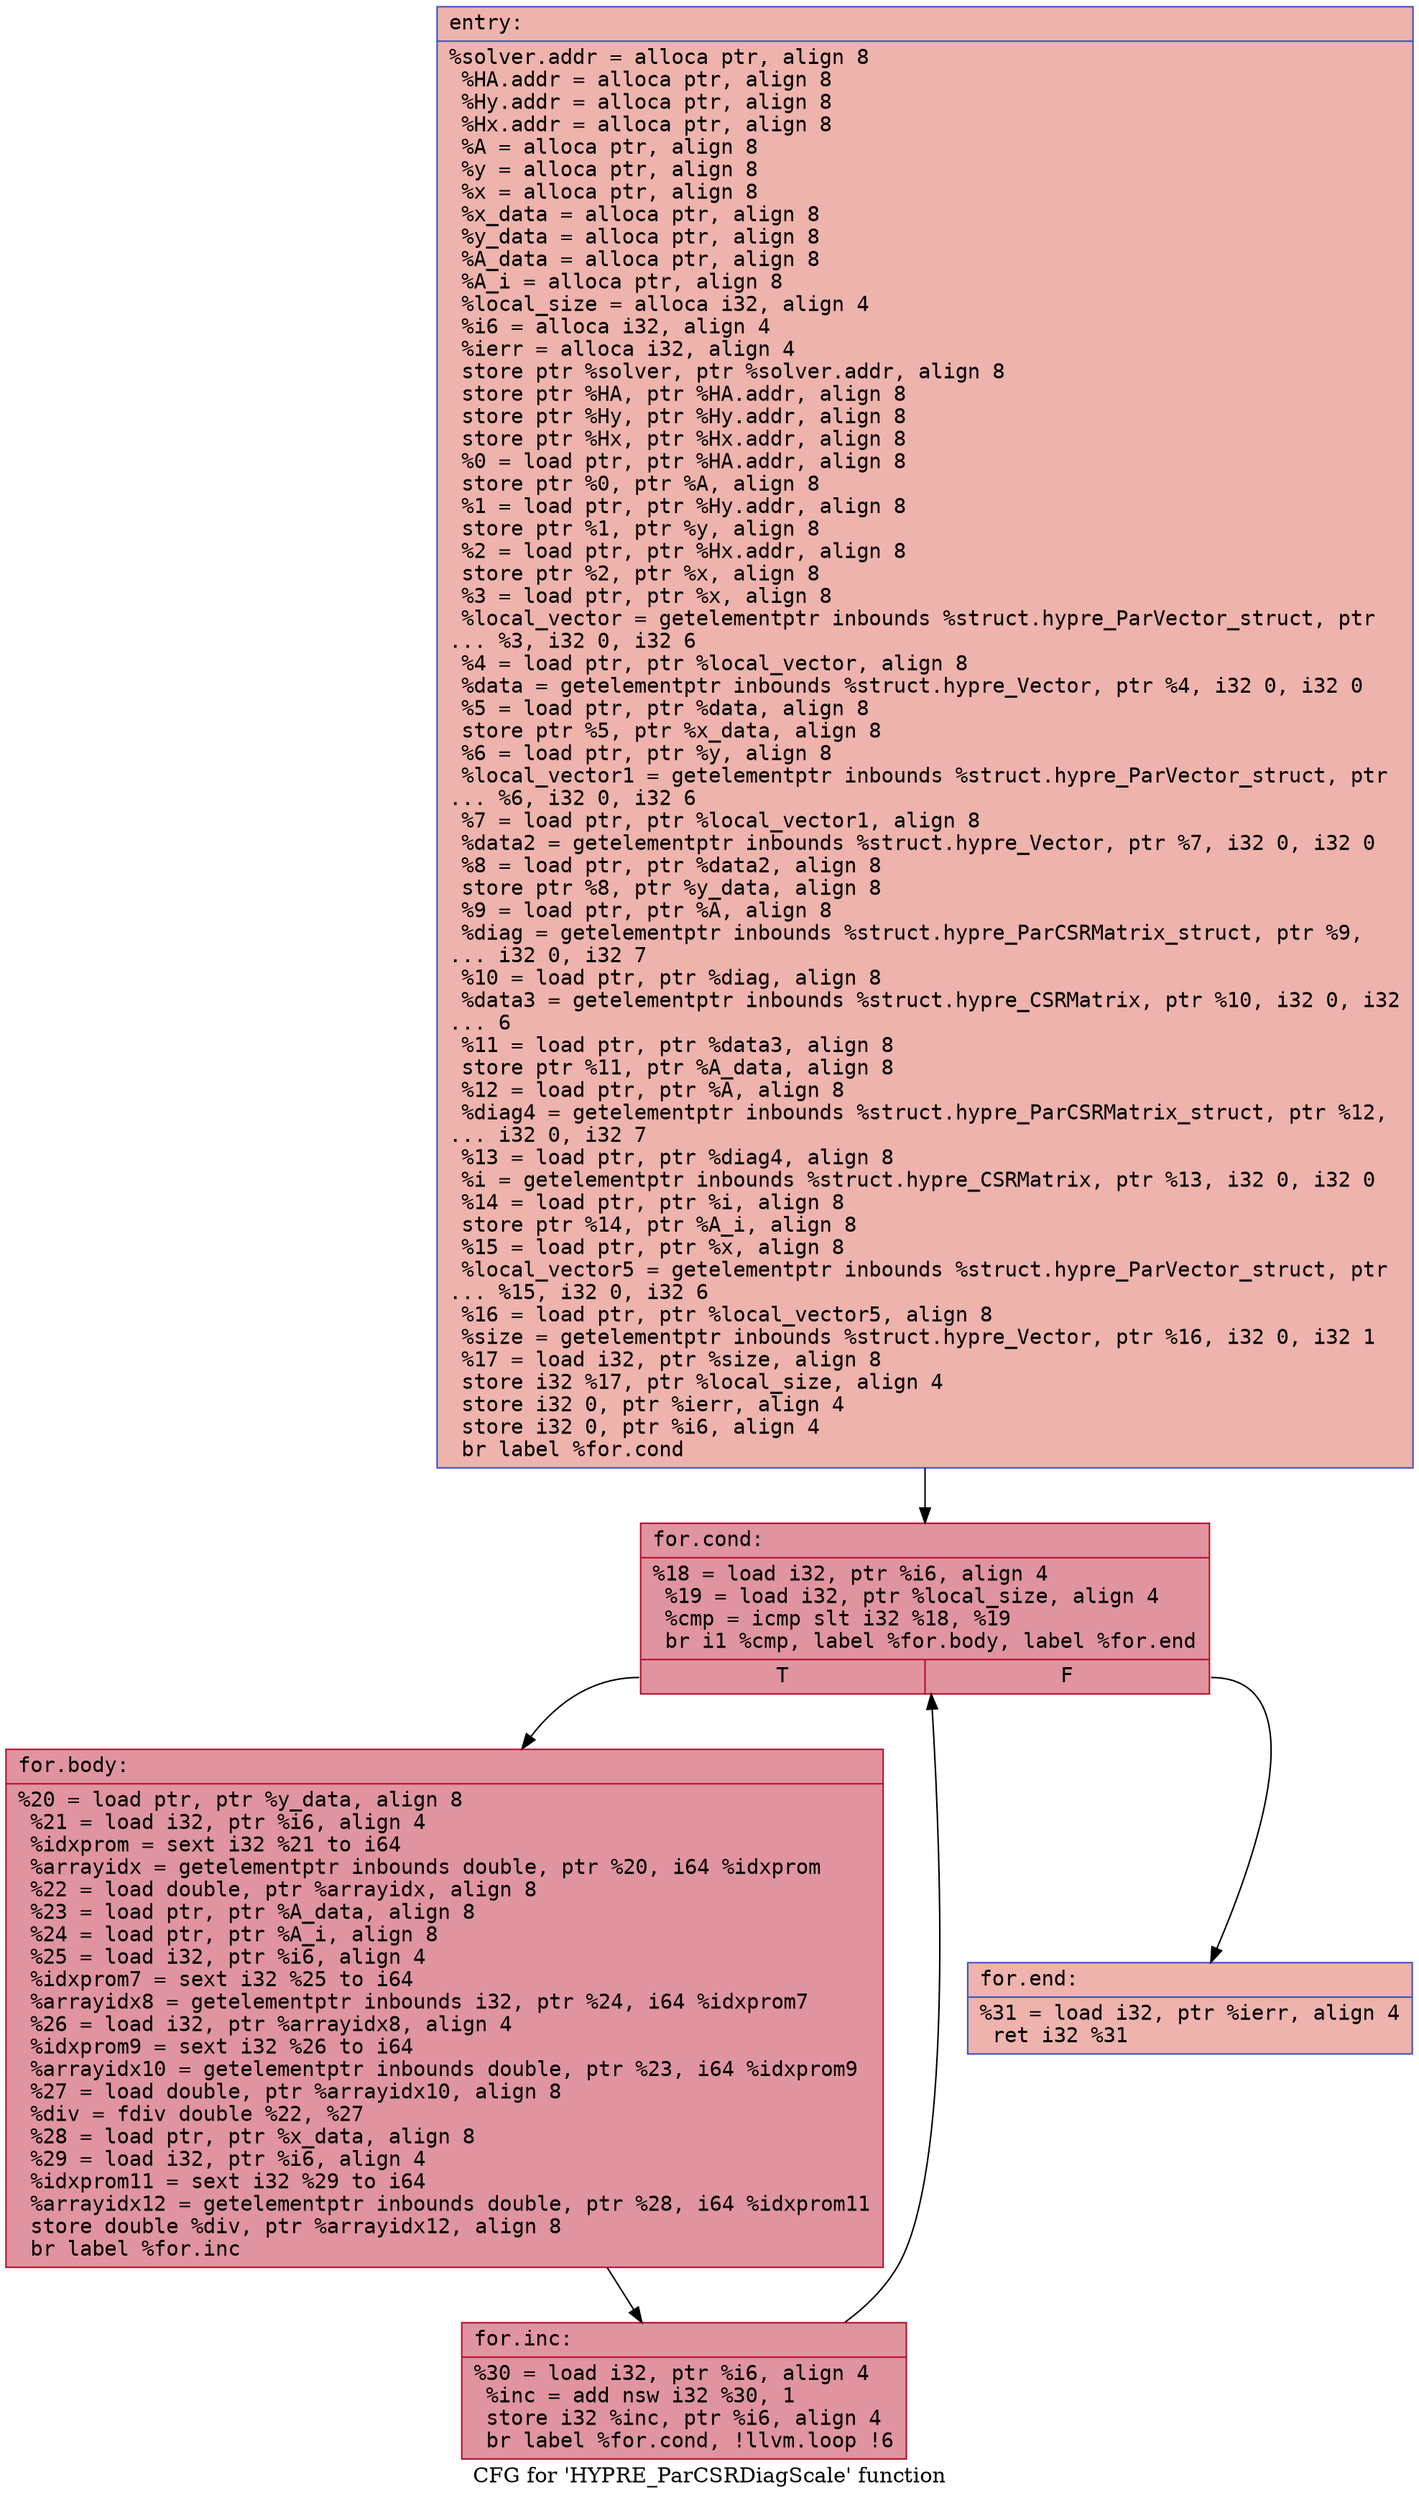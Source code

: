 digraph "CFG for 'HYPRE_ParCSRDiagScale' function" {
	label="CFG for 'HYPRE_ParCSRDiagScale' function";

	Node0x55f91b63e710 [shape=record,color="#3d50c3ff", style=filled, fillcolor="#d6524470" fontname="Courier",label="{entry:\l|  %solver.addr = alloca ptr, align 8\l  %HA.addr = alloca ptr, align 8\l  %Hy.addr = alloca ptr, align 8\l  %Hx.addr = alloca ptr, align 8\l  %A = alloca ptr, align 8\l  %y = alloca ptr, align 8\l  %x = alloca ptr, align 8\l  %x_data = alloca ptr, align 8\l  %y_data = alloca ptr, align 8\l  %A_data = alloca ptr, align 8\l  %A_i = alloca ptr, align 8\l  %local_size = alloca i32, align 4\l  %i6 = alloca i32, align 4\l  %ierr = alloca i32, align 4\l  store ptr %solver, ptr %solver.addr, align 8\l  store ptr %HA, ptr %HA.addr, align 8\l  store ptr %Hy, ptr %Hy.addr, align 8\l  store ptr %Hx, ptr %Hx.addr, align 8\l  %0 = load ptr, ptr %HA.addr, align 8\l  store ptr %0, ptr %A, align 8\l  %1 = load ptr, ptr %Hy.addr, align 8\l  store ptr %1, ptr %y, align 8\l  %2 = load ptr, ptr %Hx.addr, align 8\l  store ptr %2, ptr %x, align 8\l  %3 = load ptr, ptr %x, align 8\l  %local_vector = getelementptr inbounds %struct.hypre_ParVector_struct, ptr\l... %3, i32 0, i32 6\l  %4 = load ptr, ptr %local_vector, align 8\l  %data = getelementptr inbounds %struct.hypre_Vector, ptr %4, i32 0, i32 0\l  %5 = load ptr, ptr %data, align 8\l  store ptr %5, ptr %x_data, align 8\l  %6 = load ptr, ptr %y, align 8\l  %local_vector1 = getelementptr inbounds %struct.hypre_ParVector_struct, ptr\l... %6, i32 0, i32 6\l  %7 = load ptr, ptr %local_vector1, align 8\l  %data2 = getelementptr inbounds %struct.hypre_Vector, ptr %7, i32 0, i32 0\l  %8 = load ptr, ptr %data2, align 8\l  store ptr %8, ptr %y_data, align 8\l  %9 = load ptr, ptr %A, align 8\l  %diag = getelementptr inbounds %struct.hypre_ParCSRMatrix_struct, ptr %9,\l... i32 0, i32 7\l  %10 = load ptr, ptr %diag, align 8\l  %data3 = getelementptr inbounds %struct.hypre_CSRMatrix, ptr %10, i32 0, i32\l... 6\l  %11 = load ptr, ptr %data3, align 8\l  store ptr %11, ptr %A_data, align 8\l  %12 = load ptr, ptr %A, align 8\l  %diag4 = getelementptr inbounds %struct.hypre_ParCSRMatrix_struct, ptr %12,\l... i32 0, i32 7\l  %13 = load ptr, ptr %diag4, align 8\l  %i = getelementptr inbounds %struct.hypre_CSRMatrix, ptr %13, i32 0, i32 0\l  %14 = load ptr, ptr %i, align 8\l  store ptr %14, ptr %A_i, align 8\l  %15 = load ptr, ptr %x, align 8\l  %local_vector5 = getelementptr inbounds %struct.hypre_ParVector_struct, ptr\l... %15, i32 0, i32 6\l  %16 = load ptr, ptr %local_vector5, align 8\l  %size = getelementptr inbounds %struct.hypre_Vector, ptr %16, i32 0, i32 1\l  %17 = load i32, ptr %size, align 8\l  store i32 %17, ptr %local_size, align 4\l  store i32 0, ptr %ierr, align 4\l  store i32 0, ptr %i6, align 4\l  br label %for.cond\l}"];
	Node0x55f91b63e710 -> Node0x55f91b641fc0[tooltip="entry -> for.cond\nProbability 100.00%" ];
	Node0x55f91b641fc0 [shape=record,color="#b70d28ff", style=filled, fillcolor="#b70d2870" fontname="Courier",label="{for.cond:\l|  %18 = load i32, ptr %i6, align 4\l  %19 = load i32, ptr %local_size, align 4\l  %cmp = icmp slt i32 %18, %19\l  br i1 %cmp, label %for.body, label %for.end\l|{<s0>T|<s1>F}}"];
	Node0x55f91b641fc0:s0 -> Node0x55f91b642260[tooltip="for.cond -> for.body\nProbability 96.88%" ];
	Node0x55f91b641fc0:s1 -> Node0x55f91b6422e0[tooltip="for.cond -> for.end\nProbability 3.12%" ];
	Node0x55f91b642260 [shape=record,color="#b70d28ff", style=filled, fillcolor="#b70d2870" fontname="Courier",label="{for.body:\l|  %20 = load ptr, ptr %y_data, align 8\l  %21 = load i32, ptr %i6, align 4\l  %idxprom = sext i32 %21 to i64\l  %arrayidx = getelementptr inbounds double, ptr %20, i64 %idxprom\l  %22 = load double, ptr %arrayidx, align 8\l  %23 = load ptr, ptr %A_data, align 8\l  %24 = load ptr, ptr %A_i, align 8\l  %25 = load i32, ptr %i6, align 4\l  %idxprom7 = sext i32 %25 to i64\l  %arrayidx8 = getelementptr inbounds i32, ptr %24, i64 %idxprom7\l  %26 = load i32, ptr %arrayidx8, align 4\l  %idxprom9 = sext i32 %26 to i64\l  %arrayidx10 = getelementptr inbounds double, ptr %23, i64 %idxprom9\l  %27 = load double, ptr %arrayidx10, align 8\l  %div = fdiv double %22, %27\l  %28 = load ptr, ptr %x_data, align 8\l  %29 = load i32, ptr %i6, align 4\l  %idxprom11 = sext i32 %29 to i64\l  %arrayidx12 = getelementptr inbounds double, ptr %28, i64 %idxprom11\l  store double %div, ptr %arrayidx12, align 8\l  br label %for.inc\l}"];
	Node0x55f91b642260 -> Node0x55f91b643060[tooltip="for.body -> for.inc\nProbability 100.00%" ];
	Node0x55f91b643060 [shape=record,color="#b70d28ff", style=filled, fillcolor="#b70d2870" fontname="Courier",label="{for.inc:\l|  %30 = load i32, ptr %i6, align 4\l  %inc = add nsw i32 %30, 1\l  store i32 %inc, ptr %i6, align 4\l  br label %for.cond, !llvm.loop !6\l}"];
	Node0x55f91b643060 -> Node0x55f91b641fc0[tooltip="for.inc -> for.cond\nProbability 100.00%" ];
	Node0x55f91b6422e0 [shape=record,color="#3d50c3ff", style=filled, fillcolor="#d6524470" fontname="Courier",label="{for.end:\l|  %31 = load i32, ptr %ierr, align 4\l  ret i32 %31\l}"];
}
